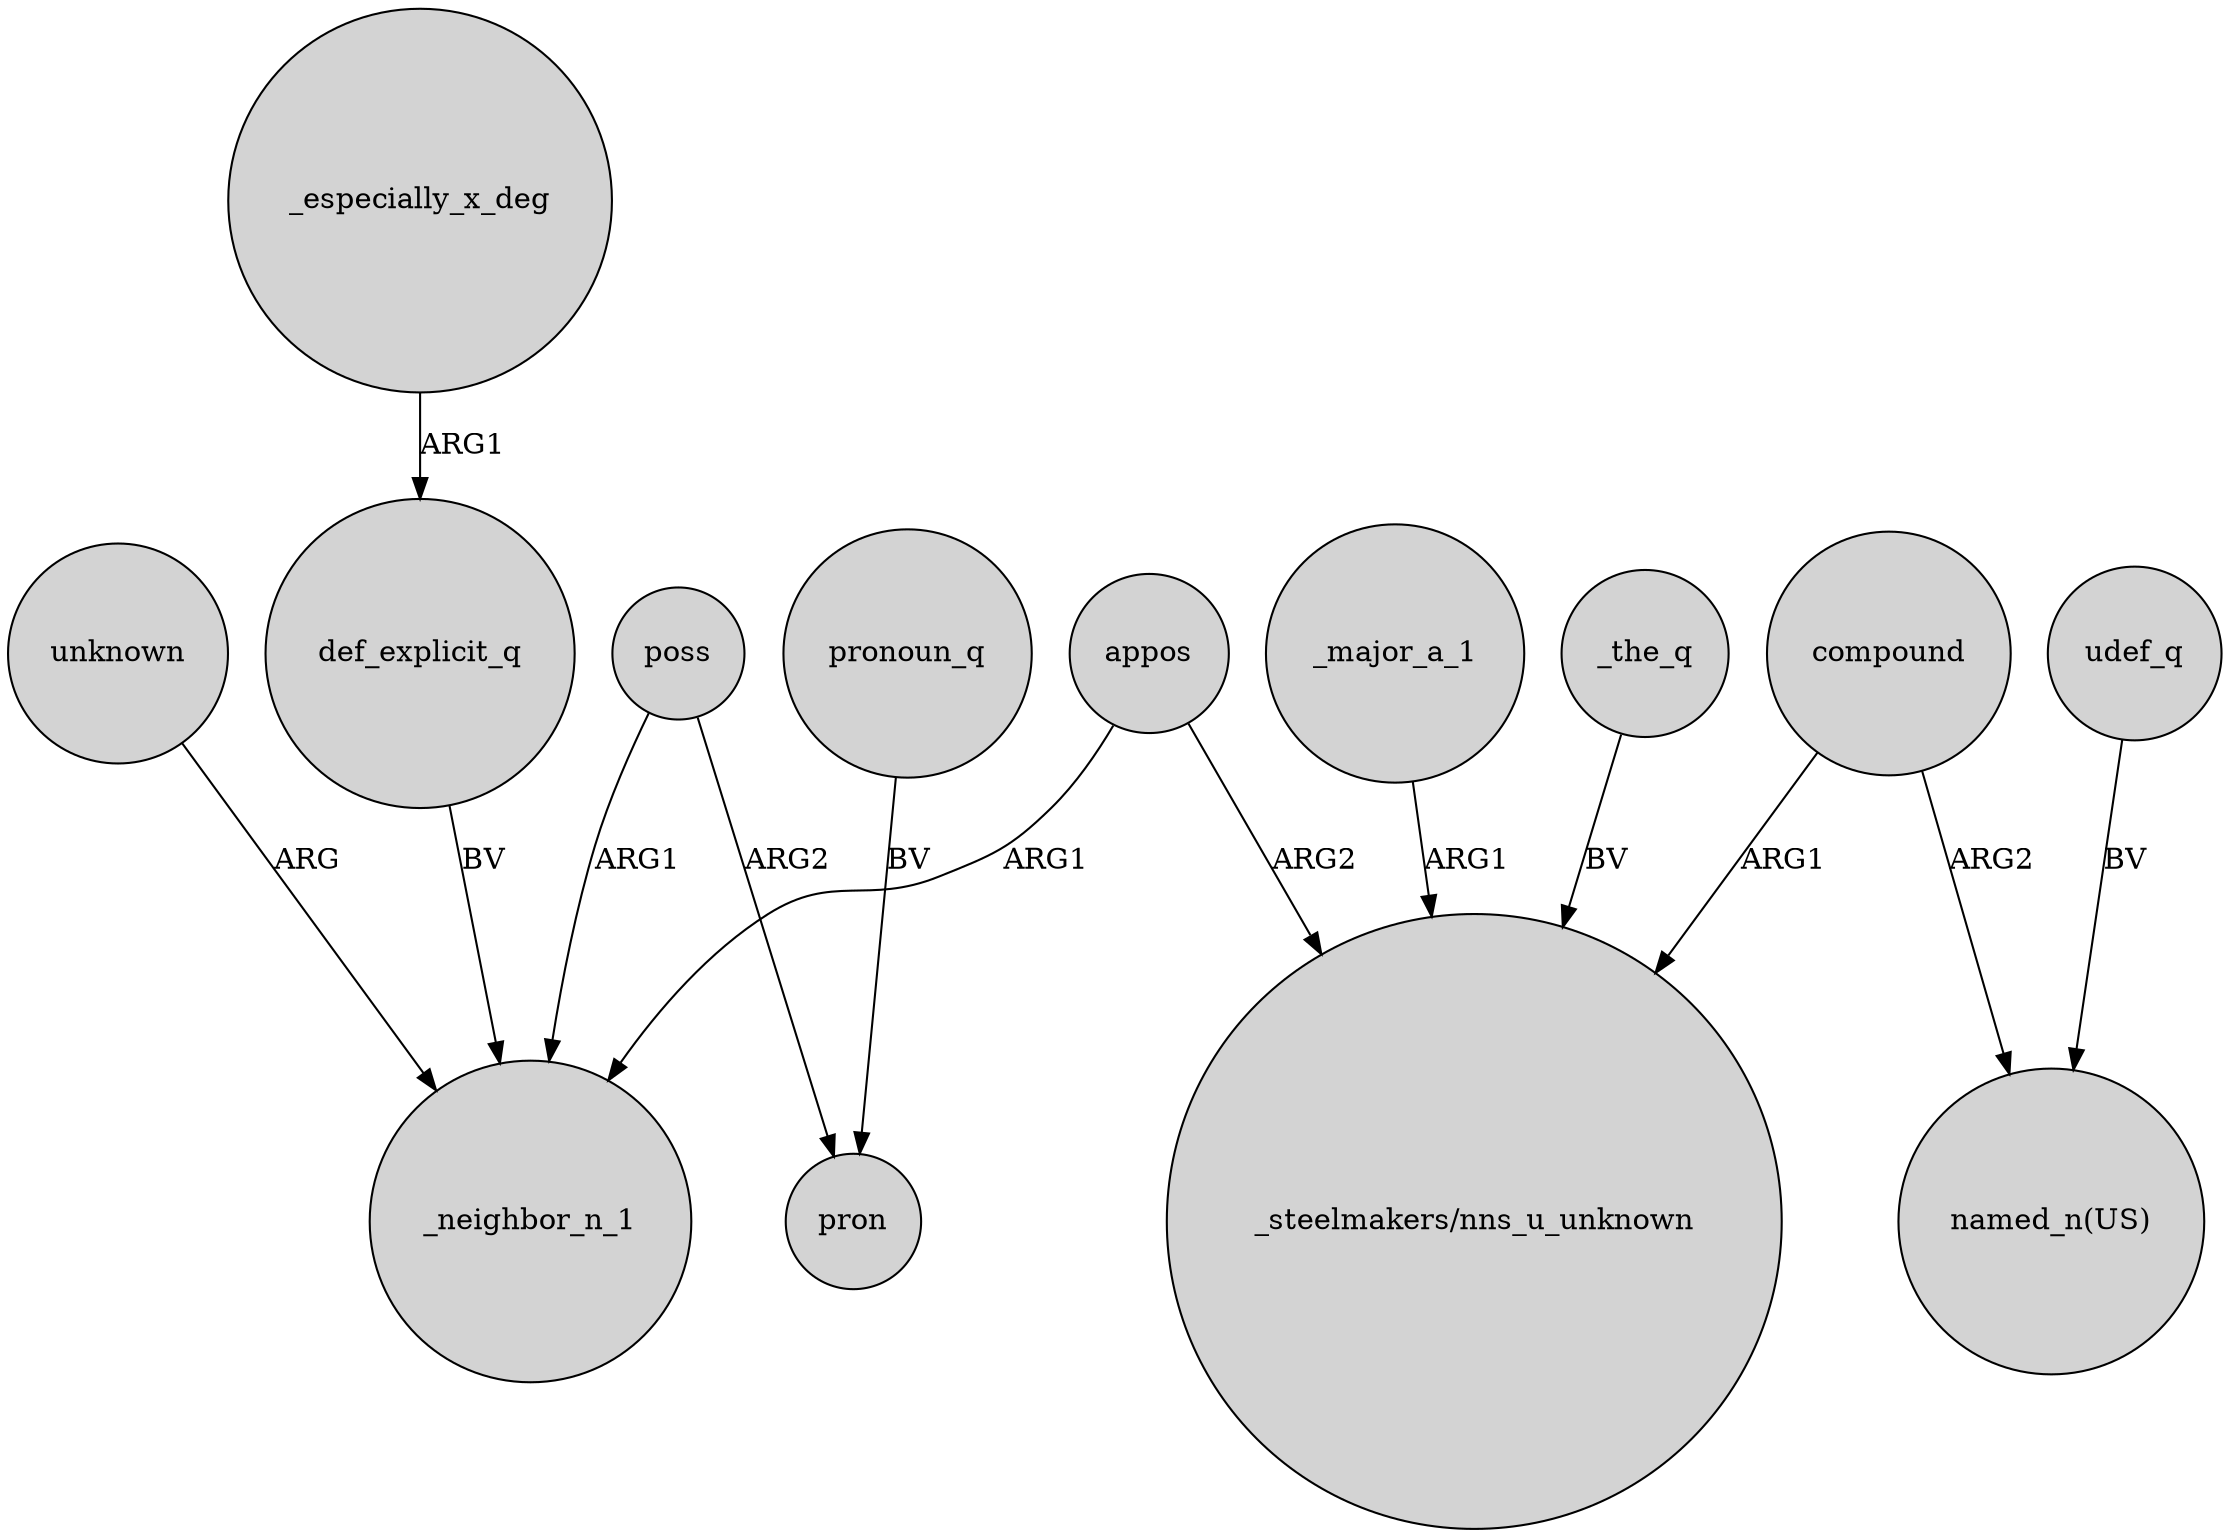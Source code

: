 digraph {
	node [shape=circle style=filled]
	def_explicit_q -> _neighbor_n_1 [label=BV]
	_the_q -> "_steelmakers/nns_u_unknown" [label=BV]
	compound -> "_steelmakers/nns_u_unknown" [label=ARG1]
	udef_q -> "named_n(US)" [label=BV]
	poss -> _neighbor_n_1 [label=ARG1]
	_especially_x_deg -> def_explicit_q [label=ARG1]
	poss -> pron [label=ARG2]
	appos -> "_steelmakers/nns_u_unknown" [label=ARG2]
	compound -> "named_n(US)" [label=ARG2]
	_major_a_1 -> "_steelmakers/nns_u_unknown" [label=ARG1]
	appos -> _neighbor_n_1 [label=ARG1]
	unknown -> _neighbor_n_1 [label=ARG]
	pronoun_q -> pron [label=BV]
}
